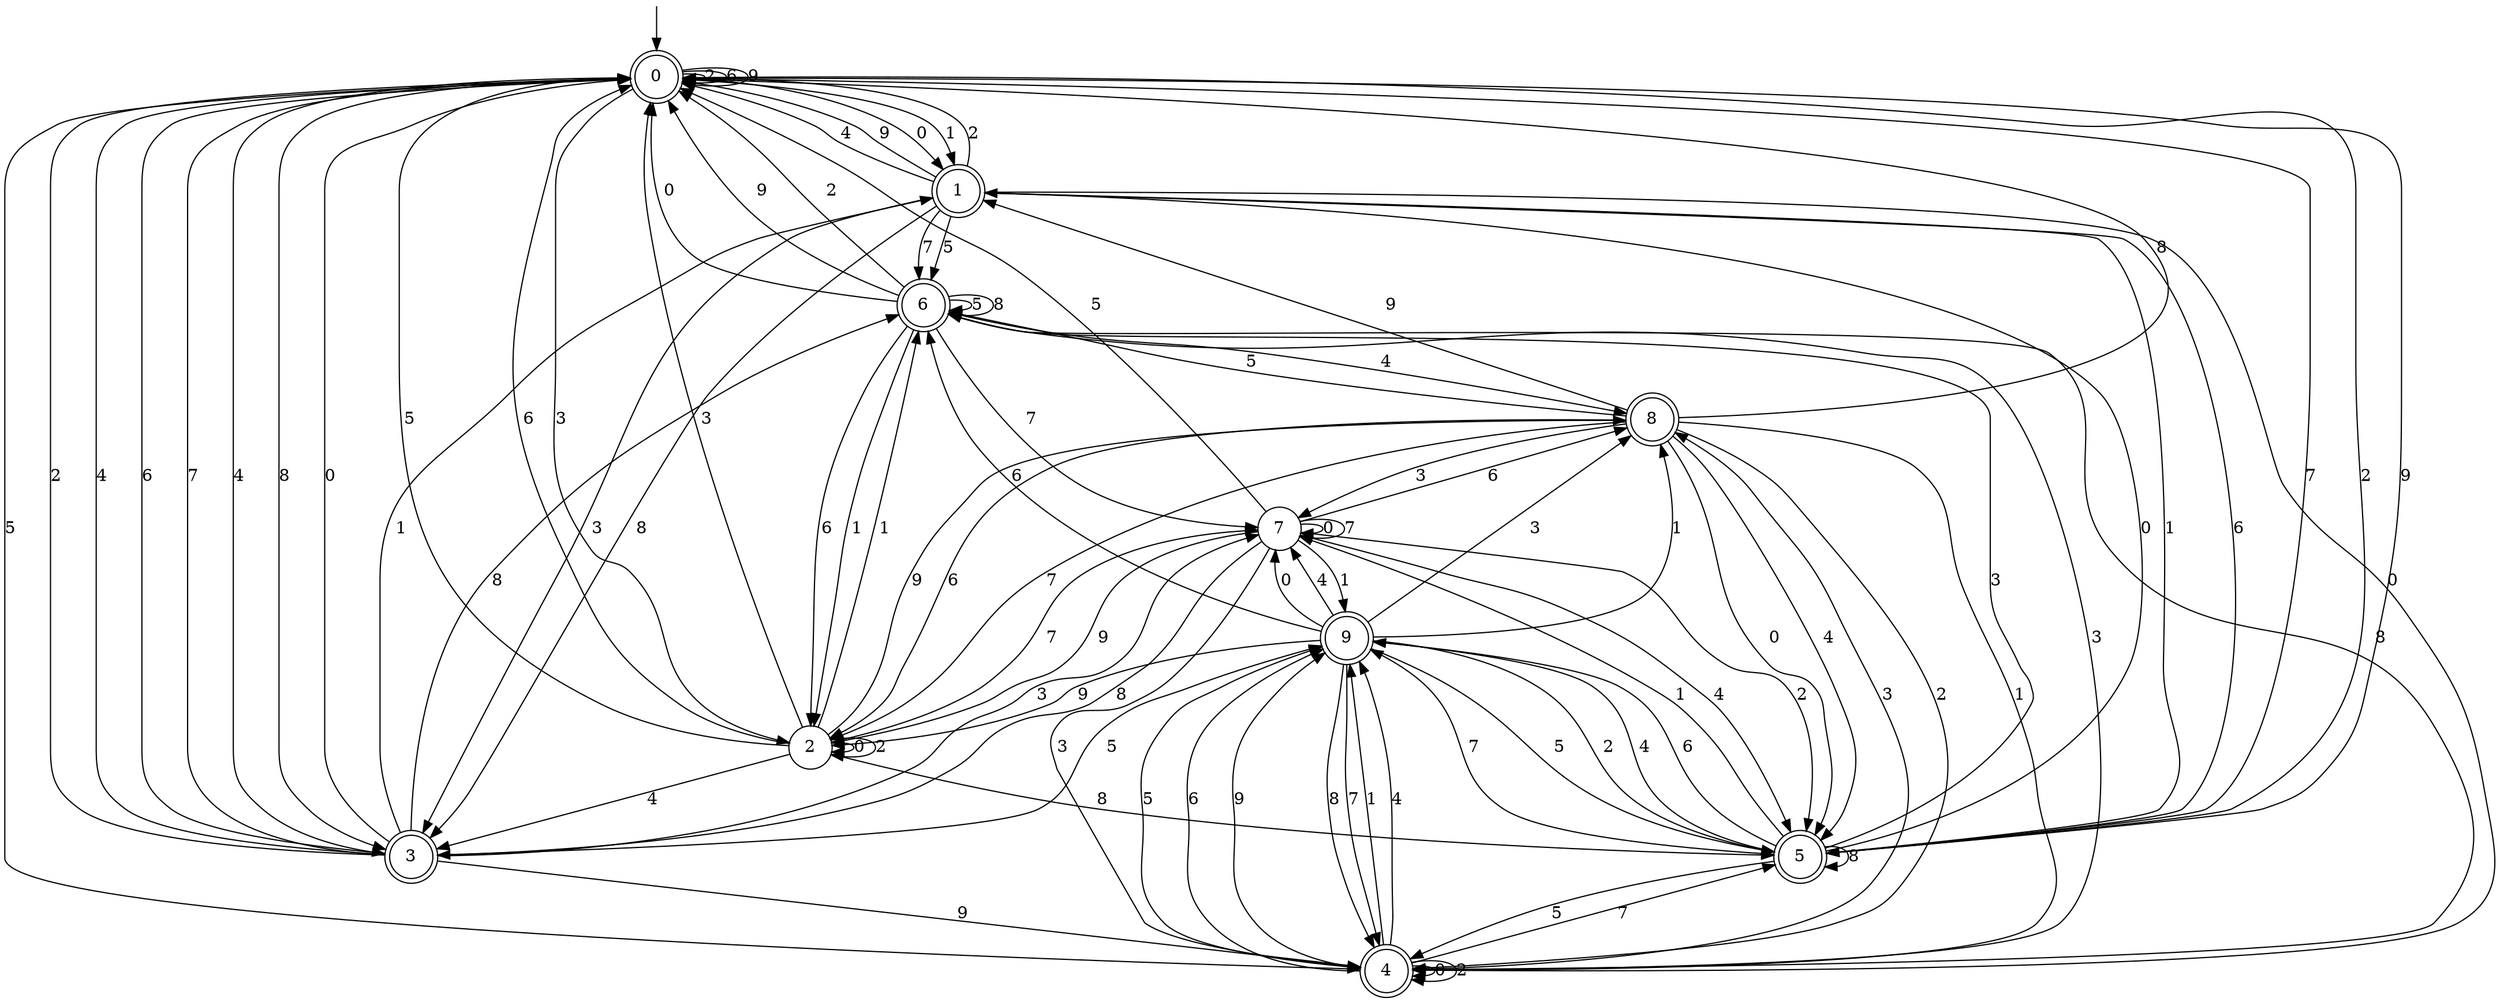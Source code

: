 digraph g {

	s0 [shape="doublecircle" label="0"];
	s1 [shape="doublecircle" label="1"];
	s2 [shape="circle" label="2"];
	s3 [shape="doublecircle" label="3"];
	s4 [shape="doublecircle" label="4"];
	s5 [shape="doublecircle" label="5"];
	s6 [shape="doublecircle" label="6"];
	s7 [shape="circle" label="7"];
	s8 [shape="doublecircle" label="8"];
	s9 [shape="doublecircle" label="9"];
	s0 -> s1 [label="0"];
	s0 -> s1 [label="1"];
	s0 -> s0 [label="2"];
	s0 -> s2 [label="3"];
	s0 -> s3 [label="4"];
	s0 -> s4 [label="5"];
	s0 -> s0 [label="6"];
	s0 -> s5 [label="7"];
	s0 -> s3 [label="8"];
	s0 -> s0 [label="9"];
	s1 -> s4 [label="0"];
	s1 -> s5 [label="1"];
	s1 -> s0 [label="2"];
	s1 -> s3 [label="3"];
	s1 -> s0 [label="4"];
	s1 -> s6 [label="5"];
	s1 -> s5 [label="6"];
	s1 -> s6 [label="7"];
	s1 -> s3 [label="8"];
	s1 -> s0 [label="9"];
	s2 -> s2 [label="0"];
	s2 -> s6 [label="1"];
	s2 -> s2 [label="2"];
	s2 -> s0 [label="3"];
	s2 -> s3 [label="4"];
	s2 -> s0 [label="5"];
	s2 -> s0 [label="6"];
	s2 -> s7 [label="7"];
	s2 -> s5 [label="8"];
	s2 -> s8 [label="9"];
	s3 -> s0 [label="0"];
	s3 -> s1 [label="1"];
	s3 -> s0 [label="2"];
	s3 -> s7 [label="3"];
	s3 -> s0 [label="4"];
	s3 -> s9 [label="5"];
	s3 -> s0 [label="6"];
	s3 -> s0 [label="7"];
	s3 -> s6 [label="8"];
	s3 -> s4 [label="9"];
	s4 -> s4 [label="0"];
	s4 -> s9 [label="1"];
	s4 -> s4 [label="2"];
	s4 -> s8 [label="3"];
	s4 -> s9 [label="4"];
	s4 -> s9 [label="5"];
	s4 -> s9 [label="6"];
	s4 -> s5 [label="7"];
	s4 -> s6 [label="8"];
	s4 -> s9 [label="9"];
	s5 -> s1 [label="0"];
	s5 -> s7 [label="1"];
	s5 -> s0 [label="2"];
	s5 -> s6 [label="3"];
	s5 -> s9 [label="4"];
	s5 -> s4 [label="5"];
	s5 -> s9 [label="6"];
	s5 -> s9 [label="7"];
	s5 -> s5 [label="8"];
	s5 -> s0 [label="9"];
	s6 -> s0 [label="0"];
	s6 -> s2 [label="1"];
	s6 -> s0 [label="2"];
	s6 -> s4 [label="3"];
	s6 -> s8 [label="4"];
	s6 -> s6 [label="5"];
	s6 -> s2 [label="6"];
	s6 -> s7 [label="7"];
	s6 -> s6 [label="8"];
	s6 -> s0 [label="9"];
	s7 -> s7 [label="0"];
	s7 -> s9 [label="1"];
	s7 -> s5 [label="2"];
	s7 -> s4 [label="3"];
	s7 -> s5 [label="4"];
	s7 -> s0 [label="5"];
	s7 -> s8 [label="6"];
	s7 -> s7 [label="7"];
	s7 -> s3 [label="8"];
	s7 -> s2 [label="9"];
	s8 -> s5 [label="0"];
	s8 -> s4 [label="1"];
	s8 -> s4 [label="2"];
	s8 -> s7 [label="3"];
	s8 -> s5 [label="4"];
	s8 -> s6 [label="5"];
	s8 -> s2 [label="6"];
	s8 -> s2 [label="7"];
	s8 -> s0 [label="8"];
	s8 -> s1 [label="9"];
	s9 -> s7 [label="0"];
	s9 -> s8 [label="1"];
	s9 -> s5 [label="2"];
	s9 -> s8 [label="3"];
	s9 -> s7 [label="4"];
	s9 -> s5 [label="5"];
	s9 -> s6 [label="6"];
	s9 -> s4 [label="7"];
	s9 -> s4 [label="8"];
	s9 -> s2 [label="9"];

__start0 [label="" shape="none" width="0" height="0"];
__start0 -> s0;

}
